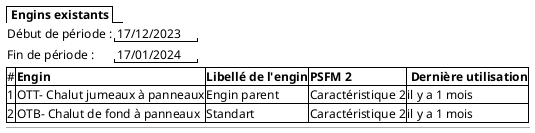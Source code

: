 @startsalt
{

  {/  <b> Engins existants }

  {
    | Début de période : | "17/12/2023"    | .
    | Fin de période : | "17/01/2024" | .
  }
	{#
      # | <b>Engin     | <b>Libellé de l'engin   | <b>PSFM 2 | <b> Dernière utilisation
      1 | OTT- Chalut jumeaux à panneaux               | Engin parent | Caractéristique 2 | il y a 1 mois
      2 | OTB- Chalut de fond à panneaux               | Standart | Caractéristique 2 | il y a 1 mois
    }

  --


}
@endsalt
